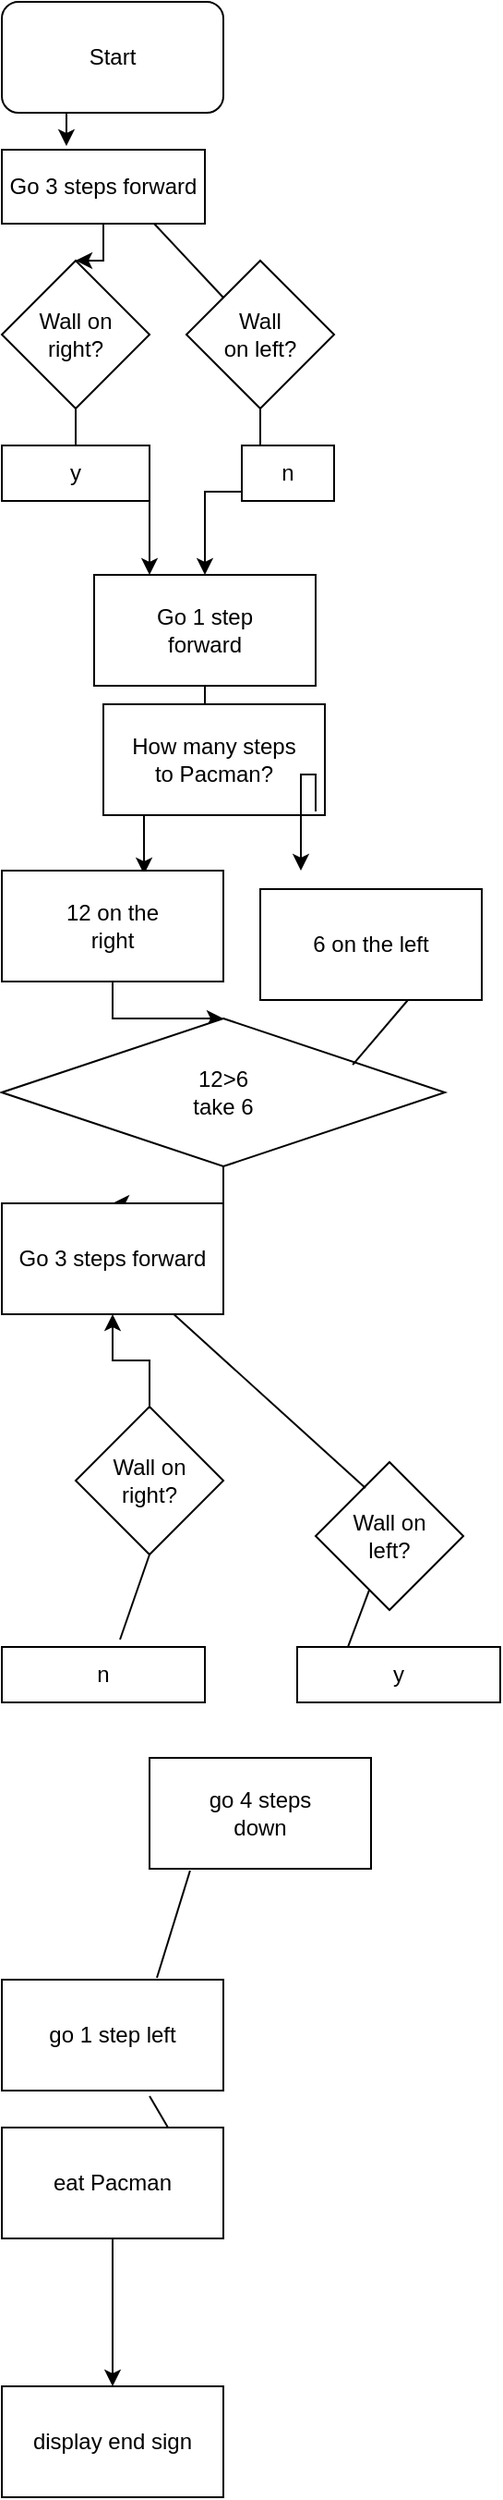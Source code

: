 <mxfile version="11.2.8" type="device" pages="1"><diagram id="oTUY4ApX_v592gwfzodj" name="Page-1"><mxGraphModel dx="854" dy="408" grid="1" gridSize="10" guides="1" tooltips="1" connect="1" arrows="1" fold="1" page="1" pageScale="1" pageWidth="850" pageHeight="1100" math="0" shadow="0"><root><mxCell id="0"/><mxCell id="1" parent="0"/><mxCell id="8pl6ehM3YmmHRkf9jRg9-8" style="edgeStyle=orthogonalEdgeStyle;rounded=0;orthogonalLoop=1;jettySize=auto;html=1;exitX=0.25;exitY=1;exitDx=0;exitDy=0;entryX=0.318;entryY=-0.05;entryDx=0;entryDy=0;entryPerimeter=0;" edge="1" parent="1" source="8pl6ehM3YmmHRkf9jRg9-2" target="8pl6ehM3YmmHRkf9jRg9-3"><mxGeometry relative="1" as="geometry"/></mxCell><mxCell id="8pl6ehM3YmmHRkf9jRg9-2" value="Start" style="rounded=1;whiteSpace=wrap;html=1;" vertex="1" parent="1"><mxGeometry x="20" y="20" width="120" height="60" as="geometry"/></mxCell><mxCell id="8pl6ehM3YmmHRkf9jRg9-9" value="" style="edgeStyle=orthogonalEdgeStyle;rounded=0;orthogonalLoop=1;jettySize=auto;html=1;" edge="1" parent="1" source="8pl6ehM3YmmHRkf9jRg9-3" target="8pl6ehM3YmmHRkf9jRg9-6"><mxGeometry relative="1" as="geometry"/></mxCell><mxCell id="8pl6ehM3YmmHRkf9jRg9-3" value="Go 3 steps forward" style="rounded=0;whiteSpace=wrap;html=1;" vertex="1" parent="1"><mxGeometry x="20" y="100" width="110" height="40" as="geometry"/></mxCell><mxCell id="8pl6ehM3YmmHRkf9jRg9-16" value="" style="edgeStyle=orthogonalEdgeStyle;rounded=0;orthogonalLoop=1;jettySize=auto;html=1;entryX=0.25;entryY=0;entryDx=0;entryDy=0;" edge="1" parent="1" source="8pl6ehM3YmmHRkf9jRg9-6" target="8pl6ehM3YmmHRkf9jRg9-19"><mxGeometry relative="1" as="geometry"><mxPoint x="100" y="320" as="targetPoint"/></mxGeometry></mxCell><mxCell id="8pl6ehM3YmmHRkf9jRg9-6" value="&lt;div&gt;Wall on&lt;/div&gt;&lt;div&gt;right?&lt;br&gt;&lt;/div&gt;" style="rhombus;whiteSpace=wrap;html=1;" vertex="1" parent="1"><mxGeometry x="20" y="160" width="80" height="80" as="geometry"/></mxCell><mxCell id="8pl6ehM3YmmHRkf9jRg9-18" value="" style="edgeStyle=orthogonalEdgeStyle;rounded=0;orthogonalLoop=1;jettySize=auto;html=1;" edge="1" parent="1" source="8pl6ehM3YmmHRkf9jRg9-7" target="8pl6ehM3YmmHRkf9jRg9-19"><mxGeometry relative="1" as="geometry"><mxPoint x="150" y="310" as="targetPoint"/></mxGeometry></mxCell><mxCell id="8pl6ehM3YmmHRkf9jRg9-7" value="&lt;div&gt;Wall&lt;/div&gt;&lt;div&gt;on left?&lt;br&gt;&lt;/div&gt;" style="rhombus;whiteSpace=wrap;html=1;" vertex="1" parent="1"><mxGeometry x="120" y="160" width="80" height="80" as="geometry"/></mxCell><mxCell id="8pl6ehM3YmmHRkf9jRg9-10" value="" style="endArrow=none;html=1;entryX=0;entryY=0;entryDx=0;entryDy=0;exitX=0.75;exitY=1;exitDx=0;exitDy=0;" edge="1" parent="1" source="8pl6ehM3YmmHRkf9jRg9-3" target="8pl6ehM3YmmHRkf9jRg9-7"><mxGeometry width="50" height="50" relative="1" as="geometry"><mxPoint x="20" y="310" as="sourcePoint"/><mxPoint x="70" y="260" as="targetPoint"/></mxGeometry></mxCell><mxCell id="8pl6ehM3YmmHRkf9jRg9-13" value="y" style="rounded=0;whiteSpace=wrap;html=1;" vertex="1" parent="1"><mxGeometry x="20" y="260" width="80" height="30" as="geometry"/></mxCell><mxCell id="8pl6ehM3YmmHRkf9jRg9-14" value="n" style="rounded=0;whiteSpace=wrap;html=1;" vertex="1" parent="1"><mxGeometry x="150" y="260" width="50" height="30" as="geometry"/></mxCell><mxCell id="8pl6ehM3YmmHRkf9jRg9-21" value="" style="edgeStyle=orthogonalEdgeStyle;rounded=0;orthogonalLoop=1;jettySize=auto;html=1;" edge="1" parent="1" source="8pl6ehM3YmmHRkf9jRg9-19" target="8pl6ehM3YmmHRkf9jRg9-20"><mxGeometry relative="1" as="geometry"/></mxCell><mxCell id="8pl6ehM3YmmHRkf9jRg9-19" value="&lt;div&gt;Go 1 step&lt;/div&gt;&lt;div&gt;forward&lt;br&gt;&lt;/div&gt;" style="rounded=0;whiteSpace=wrap;html=1;" vertex="1" parent="1"><mxGeometry x="70" y="330" width="120" height="60" as="geometry"/></mxCell><mxCell id="8pl6ehM3YmmHRkf9jRg9-24" style="edgeStyle=orthogonalEdgeStyle;rounded=0;orthogonalLoop=1;jettySize=auto;html=1;exitX=0.25;exitY=1;exitDx=0;exitDy=0;entryX=0.642;entryY=0.033;entryDx=0;entryDy=0;entryPerimeter=0;" edge="1" parent="1" source="8pl6ehM3YmmHRkf9jRg9-20" target="8pl6ehM3YmmHRkf9jRg9-22"><mxGeometry relative="1" as="geometry"/></mxCell><mxCell id="8pl6ehM3YmmHRkf9jRg9-20" value="&lt;div&gt;How many steps&lt;/div&gt;&lt;div&gt;to Pacman?&lt;br&gt;&lt;/div&gt;" style="rounded=0;whiteSpace=wrap;html=1;" vertex="1" parent="1"><mxGeometry x="75" y="400" width="120" height="60" as="geometry"/></mxCell><mxCell id="8pl6ehM3YmmHRkf9jRg9-33" value="" style="edgeStyle=orthogonalEdgeStyle;rounded=0;orthogonalLoop=1;jettySize=auto;html=1;" edge="1" parent="1" source="8pl6ehM3YmmHRkf9jRg9-22" target="8pl6ehM3YmmHRkf9jRg9-27"><mxGeometry relative="1" as="geometry"/></mxCell><mxCell id="8pl6ehM3YmmHRkf9jRg9-22" value="&lt;div&gt;12 on the &lt;br&gt;&lt;/div&gt;&lt;div&gt;right&lt;br&gt;&lt;/div&gt;" style="rounded=0;whiteSpace=wrap;html=1;" vertex="1" parent="1"><mxGeometry x="20" y="490" width="120" height="60" as="geometry"/></mxCell><mxCell id="8pl6ehM3YmmHRkf9jRg9-23" value="6 on the left" style="rounded=0;whiteSpace=wrap;html=1;" vertex="1" parent="1"><mxGeometry x="160" y="500" width="120" height="60" as="geometry"/></mxCell><mxCell id="8pl6ehM3YmmHRkf9jRg9-26" style="edgeStyle=orthogonalEdgeStyle;rounded=0;orthogonalLoop=1;jettySize=auto;html=1;exitX=0.25;exitY=1;exitDx=0;exitDy=0;entryX=0.642;entryY=0.033;entryDx=0;entryDy=0;entryPerimeter=0;" edge="1" parent="1"><mxGeometry relative="1" as="geometry"><mxPoint x="190" y="458" as="sourcePoint"/><mxPoint x="182" y="490" as="targetPoint"/><Array as="points"><mxPoint x="190" y="438"/><mxPoint x="182" y="438"/></Array></mxGeometry></mxCell><mxCell id="8pl6ehM3YmmHRkf9jRg9-38" value="" style="edgeStyle=orthogonalEdgeStyle;rounded=0;orthogonalLoop=1;jettySize=auto;html=1;" edge="1" parent="1" source="8pl6ehM3YmmHRkf9jRg9-27" target="8pl6ehM3YmmHRkf9jRg9-37"><mxGeometry relative="1" as="geometry"/></mxCell><mxCell id="8pl6ehM3YmmHRkf9jRg9-27" value="&lt;div&gt;12&amp;gt;6&lt;/div&gt;&lt;div&gt;take 6&lt;br&gt;&lt;/div&gt;" style="rhombus;whiteSpace=wrap;html=1;" vertex="1" parent="1"><mxGeometry x="20" y="570" width="240" height="80" as="geometry"/></mxCell><mxCell id="8pl6ehM3YmmHRkf9jRg9-34" value="" style="endArrow=none;html=1;exitX=0.792;exitY=0.313;exitDx=0;exitDy=0;exitPerimeter=0;" edge="1" parent="1" source="8pl6ehM3YmmHRkf9jRg9-27"><mxGeometry width="50" height="50" relative="1" as="geometry"><mxPoint x="190" y="610" as="sourcePoint"/><mxPoint x="240" y="560" as="targetPoint"/></mxGeometry></mxCell><mxCell id="8pl6ehM3YmmHRkf9jRg9-37" value="Go 3 steps forward" style="rounded=0;whiteSpace=wrap;html=1;" vertex="1" parent="1"><mxGeometry x="20" y="670" width="120" height="60" as="geometry"/></mxCell><mxCell id="8pl6ehM3YmmHRkf9jRg9-41" value="" style="edgeStyle=orthogonalEdgeStyle;rounded=0;orthogonalLoop=1;jettySize=auto;html=1;" edge="1" parent="1" source="8pl6ehM3YmmHRkf9jRg9-39" target="8pl6ehM3YmmHRkf9jRg9-37"><mxGeometry relative="1" as="geometry"/></mxCell><mxCell id="8pl6ehM3YmmHRkf9jRg9-39" value="&lt;div&gt;Wall on&lt;/div&gt;&lt;div&gt;right?&lt;br&gt;&lt;/div&gt;" style="rhombus;whiteSpace=wrap;html=1;" vertex="1" parent="1"><mxGeometry x="60" y="780" width="80" height="80" as="geometry"/></mxCell><mxCell id="8pl6ehM3YmmHRkf9jRg9-40" value="&lt;div&gt;Wall on&lt;/div&gt;&lt;div&gt;left?&lt;br&gt;&lt;/div&gt;" style="rhombus;whiteSpace=wrap;html=1;direction=south;" vertex="1" parent="1"><mxGeometry x="190" y="810" width="80" height="80" as="geometry"/></mxCell><mxCell id="8pl6ehM3YmmHRkf9jRg9-44" value="" style="endArrow=none;html=1;entryX=0.175;entryY=0.663;entryDx=0;entryDy=0;entryPerimeter=0;" edge="1" parent="1" source="8pl6ehM3YmmHRkf9jRg9-37" target="8pl6ehM3YmmHRkf9jRg9-40"><mxGeometry width="50" height="50" relative="1" as="geometry"><mxPoint x="120" y="740" as="sourcePoint"/><mxPoint x="70" y="910" as="targetPoint"/></mxGeometry></mxCell><mxCell id="8pl6ehM3YmmHRkf9jRg9-45" value="n" style="rounded=0;whiteSpace=wrap;html=1;" vertex="1" parent="1"><mxGeometry x="20" y="910" width="110" height="30" as="geometry"/></mxCell><mxCell id="8pl6ehM3YmmHRkf9jRg9-46" value="y" style="rounded=0;whiteSpace=wrap;html=1;" vertex="1" parent="1"><mxGeometry x="180" y="910" width="110" height="30" as="geometry"/></mxCell><mxCell id="8pl6ehM3YmmHRkf9jRg9-48" value="" style="endArrow=none;html=1;entryX=0.582;entryY=-0.133;entryDx=0;entryDy=0;entryPerimeter=0;exitX=0.5;exitY=1;exitDx=0;exitDy=0;" edge="1" parent="1" source="8pl6ehM3YmmHRkf9jRg9-39" target="8pl6ehM3YmmHRkf9jRg9-45"><mxGeometry width="50" height="50" relative="1" as="geometry"><mxPoint x="20" y="1010" as="sourcePoint"/><mxPoint x="70" y="960" as="targetPoint"/></mxGeometry></mxCell><mxCell id="8pl6ehM3YmmHRkf9jRg9-49" value="" style="endArrow=none;html=1;entryX=0.25;entryY=0;entryDx=0;entryDy=0;" edge="1" parent="1" source="8pl6ehM3YmmHRkf9jRg9-40" target="8pl6ehM3YmmHRkf9jRg9-46"><mxGeometry width="50" height="50" relative="1" as="geometry"><mxPoint x="20" y="1010" as="sourcePoint"/><mxPoint x="70" y="960" as="targetPoint"/></mxGeometry></mxCell><mxCell id="8pl6ehM3YmmHRkf9jRg9-50" value="&lt;div&gt;go 4 steps &lt;br&gt;&lt;/div&gt;&lt;div&gt;down&lt;br&gt;&lt;/div&gt;" style="rounded=0;whiteSpace=wrap;html=1;" vertex="1" parent="1"><mxGeometry x="100" y="970" width="120" height="60" as="geometry"/></mxCell><mxCell id="8pl6ehM3YmmHRkf9jRg9-53" value="go 1 step left" style="rounded=0;whiteSpace=wrap;html=1;" vertex="1" parent="1"><mxGeometry x="20" y="1090" width="120" height="60" as="geometry"/></mxCell><mxCell id="8pl6ehM3YmmHRkf9jRg9-58" value="" style="edgeStyle=orthogonalEdgeStyle;rounded=0;orthogonalLoop=1;jettySize=auto;html=1;" edge="1" parent="1" source="8pl6ehM3YmmHRkf9jRg9-54" target="8pl6ehM3YmmHRkf9jRg9-57"><mxGeometry relative="1" as="geometry"/></mxCell><mxCell id="8pl6ehM3YmmHRkf9jRg9-54" value="eat Pacman" style="rounded=0;whiteSpace=wrap;html=1;" vertex="1" parent="1"><mxGeometry x="20" y="1170" width="120" height="60" as="geometry"/></mxCell><mxCell id="8pl6ehM3YmmHRkf9jRg9-57" value="display end sign" style="rounded=0;whiteSpace=wrap;html=1;" vertex="1" parent="1"><mxGeometry x="20" y="1310" width="120" height="60" as="geometry"/></mxCell><mxCell id="8pl6ehM3YmmHRkf9jRg9-55" value="" style="endArrow=none;html=1;entryX=0.7;entryY=-0.017;entryDx=0;entryDy=0;entryPerimeter=0;exitX=0.183;exitY=1.017;exitDx=0;exitDy=0;exitPerimeter=0;" edge="1" parent="1" source="8pl6ehM3YmmHRkf9jRg9-50" target="8pl6ehM3YmmHRkf9jRg9-53"><mxGeometry width="50" height="50" relative="1" as="geometry"><mxPoint x="20" y="1300" as="sourcePoint"/><mxPoint x="70" y="1250" as="targetPoint"/></mxGeometry></mxCell><mxCell id="8pl6ehM3YmmHRkf9jRg9-56" value="" style="endArrow=none;html=1;entryX=0.667;entryY=1.05;entryDx=0;entryDy=0;entryPerimeter=0;exitX=0.75;exitY=0;exitDx=0;exitDy=0;" edge="1" parent="1" source="8pl6ehM3YmmHRkf9jRg9-54" target="8pl6ehM3YmmHRkf9jRg9-53"><mxGeometry width="50" height="50" relative="1" as="geometry"><mxPoint x="20" y="1300" as="sourcePoint"/><mxPoint x="70" y="1250" as="targetPoint"/></mxGeometry></mxCell></root></mxGraphModel></diagram></mxfile>